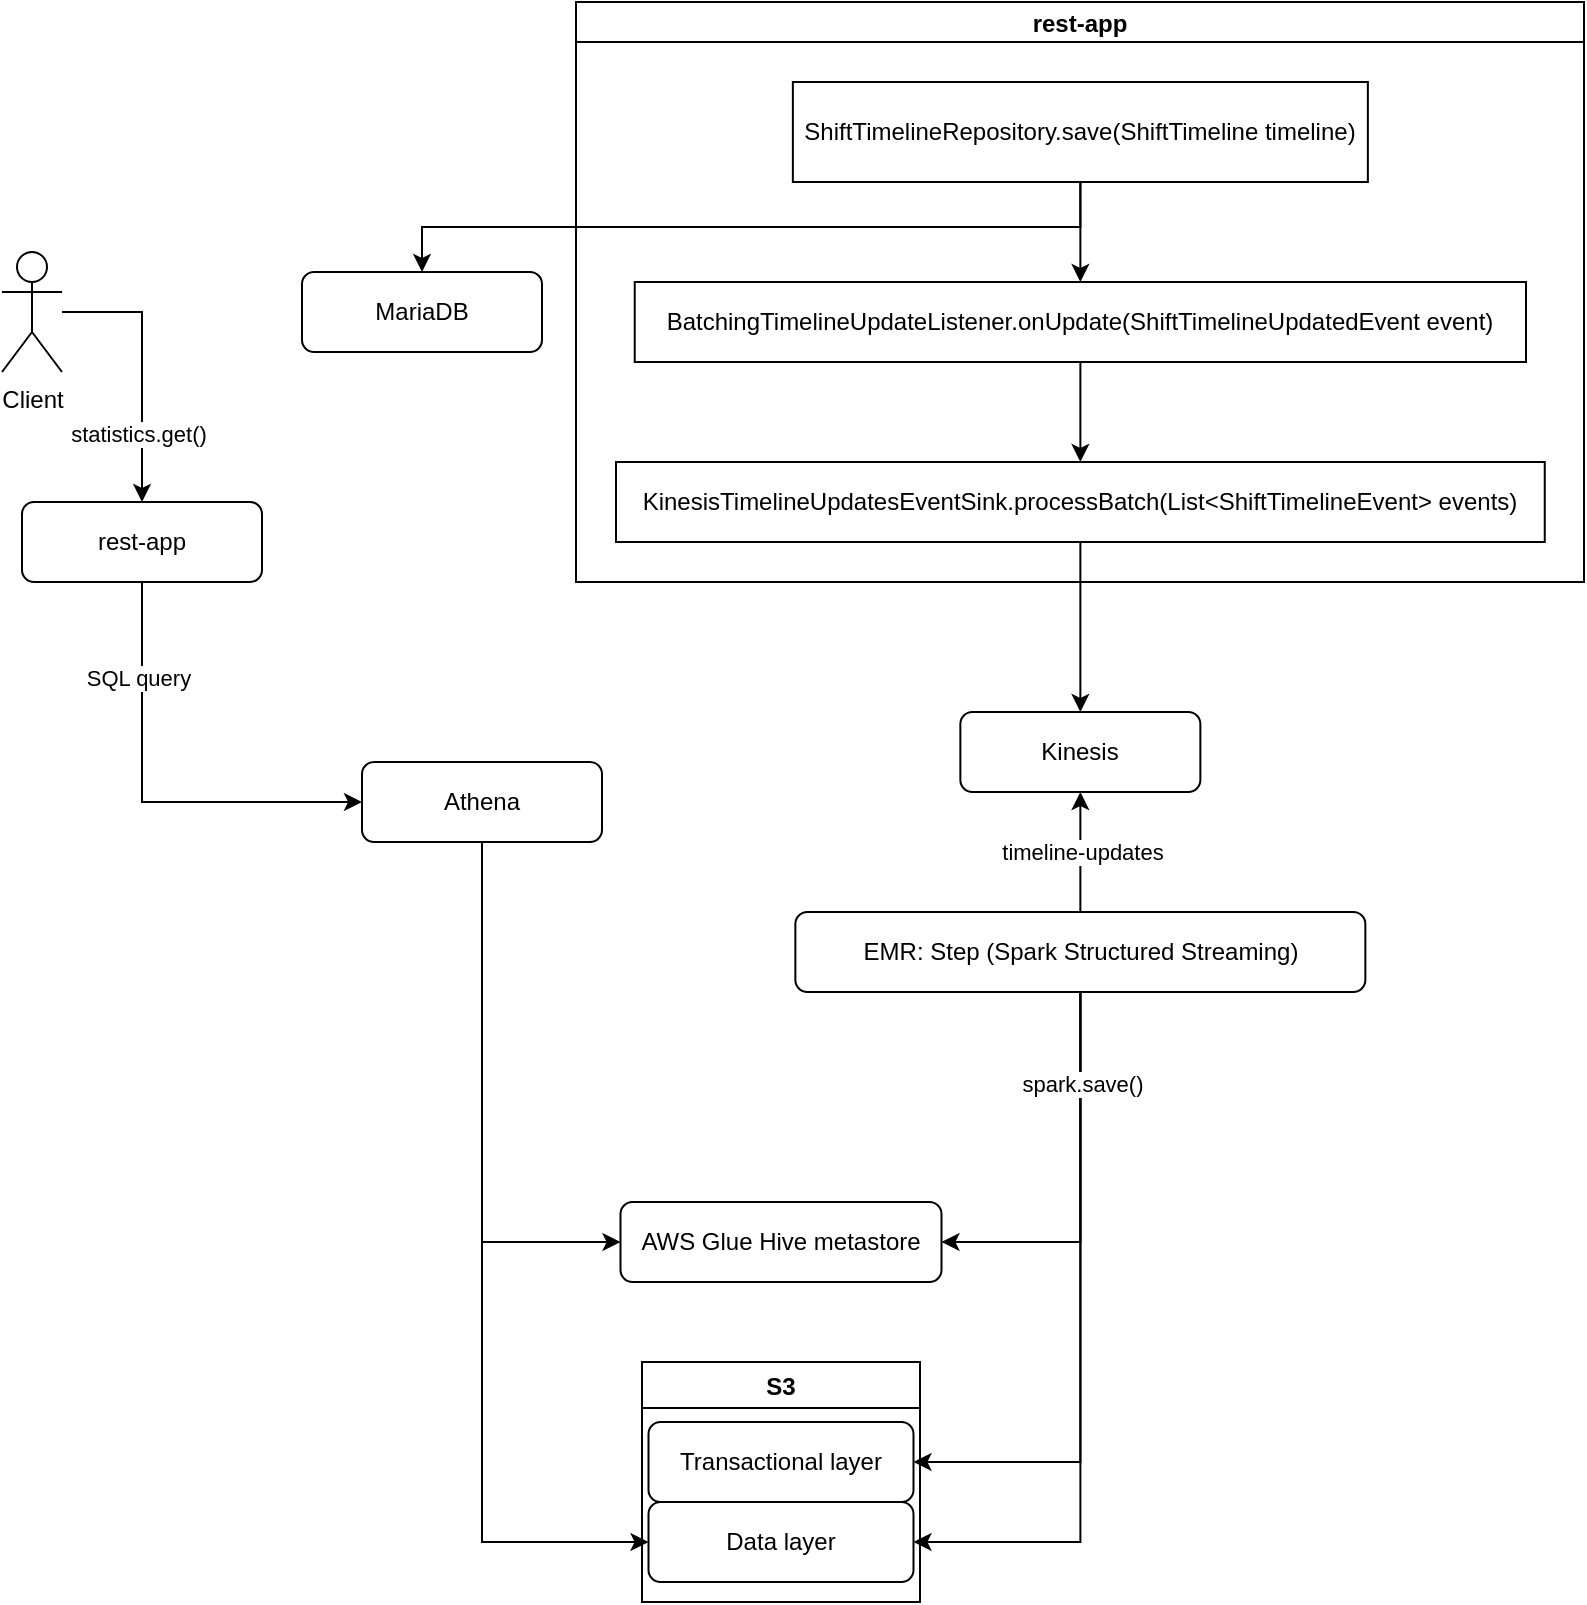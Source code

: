 <mxfile version="24.0.1" type="github">
  <diagram id="C5RBs43oDa-KdzZeNtuy" name="Page-1">
    <mxGraphModel dx="2071" dy="868" grid="1" gridSize="10" guides="1" tooltips="1" connect="1" arrows="1" fold="1" page="1" pageScale="1" pageWidth="827" pageHeight="1169" math="0" shadow="0">
      <root>
        <mxCell id="WIyWlLk6GJQsqaUBKTNV-0" />
        <mxCell id="WIyWlLk6GJQsqaUBKTNV-1" parent="WIyWlLk6GJQsqaUBKTNV-0" />
        <mxCell id="WIyWlLk6GJQsqaUBKTNV-3" value="Kinesis" style="rounded=1;whiteSpace=wrap;html=1;fontSize=12;glass=0;strokeWidth=1;shadow=0;" parent="WIyWlLk6GJQsqaUBKTNV-1" vertex="1">
          <mxGeometry x="-340.82" y="395" width="120" height="40" as="geometry" />
        </mxCell>
        <mxCell id="bsGM-ZDzdA8zo3ynAZGx-23" style="edgeStyle=orthogonalEdgeStyle;rounded=0;orthogonalLoop=1;jettySize=auto;html=1;entryX=0.5;entryY=1;entryDx=0;entryDy=0;" parent="WIyWlLk6GJQsqaUBKTNV-1" source="bsGM-ZDzdA8zo3ynAZGx-1" target="WIyWlLk6GJQsqaUBKTNV-3" edge="1">
          <mxGeometry relative="1" as="geometry" />
        </mxCell>
        <mxCell id="bsGM-ZDzdA8zo3ynAZGx-24" value="timeline-updates" style="edgeLabel;html=1;align=center;verticalAlign=middle;resizable=0;points=[];" parent="bsGM-ZDzdA8zo3ynAZGx-23" vertex="1" connectable="0">
          <mxGeometry y="-1" relative="1" as="geometry">
            <mxPoint as="offset" />
          </mxGeometry>
        </mxCell>
        <mxCell id="PyXazsvMfCy6NxMOCRjq-27" style="edgeStyle=orthogonalEdgeStyle;rounded=0;orthogonalLoop=1;jettySize=auto;html=1;entryX=1;entryY=0.5;entryDx=0;entryDy=0;" edge="1" parent="WIyWlLk6GJQsqaUBKTNV-1" source="bsGM-ZDzdA8zo3ynAZGx-1" target="bsGM-ZDzdA8zo3ynAZGx-10">
          <mxGeometry relative="1" as="geometry" />
        </mxCell>
        <mxCell id="PyXazsvMfCy6NxMOCRjq-30" style="edgeStyle=orthogonalEdgeStyle;rounded=0;orthogonalLoop=1;jettySize=auto;html=1;entryX=1;entryY=0.5;entryDx=0;entryDy=0;" edge="1" parent="WIyWlLk6GJQsqaUBKTNV-1" source="bsGM-ZDzdA8zo3ynAZGx-1" target="PyXazsvMfCy6NxMOCRjq-29">
          <mxGeometry relative="1" as="geometry" />
        </mxCell>
        <mxCell id="PyXazsvMfCy6NxMOCRjq-35" style="edgeStyle=orthogonalEdgeStyle;rounded=0;orthogonalLoop=1;jettySize=auto;html=1;entryX=1;entryY=0.5;entryDx=0;entryDy=0;" edge="1" parent="WIyWlLk6GJQsqaUBKTNV-1" source="bsGM-ZDzdA8zo3ynAZGx-1" target="PyXazsvMfCy6NxMOCRjq-22">
          <mxGeometry relative="1" as="geometry" />
        </mxCell>
        <mxCell id="PyXazsvMfCy6NxMOCRjq-36" value="spark.save()" style="edgeLabel;html=1;align=center;verticalAlign=middle;resizable=0;points=[];" vertex="1" connectable="0" parent="PyXazsvMfCy6NxMOCRjq-35">
          <mxGeometry x="-0.743" y="1" relative="1" as="geometry">
            <mxPoint as="offset" />
          </mxGeometry>
        </mxCell>
        <mxCell id="bsGM-ZDzdA8zo3ynAZGx-1" value="EMR: Step (Spark Structured Streaming)" style="rounded=1;whiteSpace=wrap;html=1;fontSize=12;glass=0;strokeWidth=1;shadow=0;" parent="WIyWlLk6GJQsqaUBKTNV-1" vertex="1">
          <mxGeometry x="-423.32" y="495" width="285" height="40" as="geometry" />
        </mxCell>
        <mxCell id="PyXazsvMfCy6NxMOCRjq-41" style="edgeStyle=orthogonalEdgeStyle;rounded=0;orthogonalLoop=1;jettySize=auto;html=1;" edge="1" parent="WIyWlLk6GJQsqaUBKTNV-1" source="bsGM-ZDzdA8zo3ynAZGx-14" target="PyXazsvMfCy6NxMOCRjq-39">
          <mxGeometry relative="1" as="geometry">
            <Array as="points">
              <mxPoint x="-750" y="195" />
            </Array>
          </mxGeometry>
        </mxCell>
        <mxCell id="PyXazsvMfCy6NxMOCRjq-42" value="statistics.get()" style="edgeLabel;html=1;align=center;verticalAlign=middle;resizable=0;points=[];" vertex="1" connectable="0" parent="PyXazsvMfCy6NxMOCRjq-41">
          <mxGeometry x="0.496" y="-2" relative="1" as="geometry">
            <mxPoint as="offset" />
          </mxGeometry>
        </mxCell>
        <mxCell id="bsGM-ZDzdA8zo3ynAZGx-14" value="Client" style="shape=umlActor;verticalLabelPosition=bottom;verticalAlign=top;html=1;outlineConnect=0;" parent="WIyWlLk6GJQsqaUBKTNV-1" vertex="1">
          <mxGeometry x="-820" y="165" width="30" height="60" as="geometry" />
        </mxCell>
        <mxCell id="PyXazsvMfCy6NxMOCRjq-1" value="rest-app" style="swimlane;startSize=20;horizontal=1;childLayout=flowLayout;flowOrientation=north;resizable=1;interRankCellSpacing=50;containerType=tree;fontSize=12;swimlaneFillColor=none;" vertex="1" parent="WIyWlLk6GJQsqaUBKTNV-1">
          <mxGeometry x="-533" y="40" width="504" height="290" as="geometry">
            <mxRectangle x="-130" y="-270" width="80" height="30" as="alternateBounds" />
          </mxGeometry>
        </mxCell>
        <mxCell id="PyXazsvMfCy6NxMOCRjq-2" value="ShiftTimelineRepository.save(ShiftTimeline timeline)" style="whiteSpace=wrap;html=1;" vertex="1" parent="PyXazsvMfCy6NxMOCRjq-1">
          <mxGeometry x="108.435" y="40" width="287.5" height="50" as="geometry" />
        </mxCell>
        <mxCell id="PyXazsvMfCy6NxMOCRjq-3" value="BatchingTimelineUpdateListener.onUpdate(ShiftTimelineUpdatedEvent event&lt;span style=&quot;background-color: initial;&quot;&gt;)&lt;/span&gt;" style="whiteSpace=wrap;html=1;" vertex="1" parent="PyXazsvMfCy6NxMOCRjq-1">
          <mxGeometry x="29.37" y="140" width="445.63" height="40" as="geometry" />
        </mxCell>
        <mxCell id="PyXazsvMfCy6NxMOCRjq-4" value="" style="html=1;rounded=1;curved=0;sourcePerimeterSpacing=0;targetPerimeterSpacing=0;startSize=6;endSize=6;noEdgeStyle=1;orthogonal=1;" edge="1" parent="PyXazsvMfCy6NxMOCRjq-1" source="PyXazsvMfCy6NxMOCRjq-2" target="PyXazsvMfCy6NxMOCRjq-3">
          <mxGeometry relative="1" as="geometry">
            <Array as="points">
              <mxPoint x="252.185" y="102" />
              <mxPoint x="252.185" y="128" />
            </Array>
          </mxGeometry>
        </mxCell>
        <mxCell id="PyXazsvMfCy6NxMOCRjq-5" value="KinesisTimelineUpdatesEventSink.processBatch(List&amp;lt;ShiftTimelineEvent&amp;gt; events&lt;span style=&quot;background-color: initial;&quot;&gt;)&lt;/span&gt;" style="whiteSpace=wrap;html=1;" vertex="1" parent="PyXazsvMfCy6NxMOCRjq-1">
          <mxGeometry x="20" y="230" width="464.37" height="40" as="geometry" />
        </mxCell>
        <mxCell id="PyXazsvMfCy6NxMOCRjq-20" style="edgeStyle=orthogonalEdgeStyle;rounded=0;orthogonalLoop=1;jettySize=auto;html=1;entryX=0.5;entryY=0;entryDx=0;entryDy=0;noEdgeStyle=1;orthogonal=1;" edge="1" parent="PyXazsvMfCy6NxMOCRjq-1" source="PyXazsvMfCy6NxMOCRjq-3" target="PyXazsvMfCy6NxMOCRjq-5">
          <mxGeometry relative="1" as="geometry">
            <Array as="points">
              <mxPoint x="252.185" y="192" />
              <mxPoint x="252.185" y="218" />
            </Array>
          </mxGeometry>
        </mxCell>
        <mxCell id="PyXazsvMfCy6NxMOCRjq-10" value="MariaDB" style="rounded=1;whiteSpace=wrap;html=1;fontSize=12;glass=0;strokeWidth=1;shadow=0;" vertex="1" parent="WIyWlLk6GJQsqaUBKTNV-1">
          <mxGeometry x="-670" y="175" width="120" height="40" as="geometry" />
        </mxCell>
        <mxCell id="PyXazsvMfCy6NxMOCRjq-16" style="edgeStyle=orthogonalEdgeStyle;rounded=0;orthogonalLoop=1;jettySize=auto;html=1;entryX=0.5;entryY=0;entryDx=0;entryDy=0;exitX=0.5;exitY=1;exitDx=0;exitDy=0;" edge="1" parent="WIyWlLk6GJQsqaUBKTNV-1" source="PyXazsvMfCy6NxMOCRjq-2" target="PyXazsvMfCy6NxMOCRjq-10">
          <mxGeometry relative="1" as="geometry" />
        </mxCell>
        <mxCell id="PyXazsvMfCy6NxMOCRjq-21" style="edgeStyle=orthogonalEdgeStyle;rounded=0;orthogonalLoop=1;jettySize=auto;html=1;entryX=0.5;entryY=0;entryDx=0;entryDy=0;" edge="1" parent="WIyWlLk6GJQsqaUBKTNV-1" source="PyXazsvMfCy6NxMOCRjq-5" target="WIyWlLk6GJQsqaUBKTNV-3">
          <mxGeometry relative="1" as="geometry" />
        </mxCell>
        <mxCell id="PyXazsvMfCy6NxMOCRjq-23" value="S3" style="swimlane;" vertex="1" parent="WIyWlLk6GJQsqaUBKTNV-1">
          <mxGeometry x="-500" y="720" width="139" height="120" as="geometry" />
        </mxCell>
        <mxCell id="bsGM-ZDzdA8zo3ynAZGx-10" value="Transactional layer" style="rounded=1;whiteSpace=wrap;html=1;fontSize=12;glass=0;strokeWidth=1;shadow=0;" parent="PyXazsvMfCy6NxMOCRjq-23" vertex="1">
          <mxGeometry x="3.25" y="30" width="132.5" height="40" as="geometry" />
        </mxCell>
        <mxCell id="PyXazsvMfCy6NxMOCRjq-22" value="Data layer" style="rounded=1;whiteSpace=wrap;html=1;fontSize=12;glass=0;strokeWidth=1;shadow=0;" vertex="1" parent="PyXazsvMfCy6NxMOCRjq-23">
          <mxGeometry x="3.25" y="70" width="132.5" height="40" as="geometry" />
        </mxCell>
        <mxCell id="PyXazsvMfCy6NxMOCRjq-33" style="edgeStyle=orthogonalEdgeStyle;rounded=0;orthogonalLoop=1;jettySize=auto;html=1;entryX=0;entryY=0.5;entryDx=0;entryDy=0;exitX=0.5;exitY=1;exitDx=0;exitDy=0;" edge="1" parent="WIyWlLk6GJQsqaUBKTNV-1" source="PyXazsvMfCy6NxMOCRjq-26" target="PyXazsvMfCy6NxMOCRjq-22">
          <mxGeometry relative="1" as="geometry" />
        </mxCell>
        <mxCell id="PyXazsvMfCy6NxMOCRjq-34" style="edgeStyle=orthogonalEdgeStyle;rounded=0;orthogonalLoop=1;jettySize=auto;html=1;entryX=0;entryY=0.5;entryDx=0;entryDy=0;exitX=0.5;exitY=1;exitDx=0;exitDy=0;" edge="1" parent="WIyWlLk6GJQsqaUBKTNV-1" source="PyXazsvMfCy6NxMOCRjq-26" target="PyXazsvMfCy6NxMOCRjq-29">
          <mxGeometry relative="1" as="geometry">
            <Array as="points">
              <mxPoint x="-580" y="660" />
            </Array>
          </mxGeometry>
        </mxCell>
        <mxCell id="PyXazsvMfCy6NxMOCRjq-26" value="Athena" style="rounded=1;whiteSpace=wrap;html=1;fontSize=12;glass=0;strokeWidth=1;shadow=0;" vertex="1" parent="WIyWlLk6GJQsqaUBKTNV-1">
          <mxGeometry x="-640" y="420" width="120" height="40" as="geometry" />
        </mxCell>
        <mxCell id="PyXazsvMfCy6NxMOCRjq-29" value="AWS Glue Hive metastore" style="rounded=1;whiteSpace=wrap;html=1;fontSize=12;glass=0;strokeWidth=1;shadow=0;" vertex="1" parent="WIyWlLk6GJQsqaUBKTNV-1">
          <mxGeometry x="-510.75" y="640" width="160.5" height="40" as="geometry" />
        </mxCell>
        <mxCell id="PyXazsvMfCy6NxMOCRjq-43" style="edgeStyle=orthogonalEdgeStyle;rounded=0;orthogonalLoop=1;jettySize=auto;html=1;entryX=0;entryY=0.5;entryDx=0;entryDy=0;" edge="1" parent="WIyWlLk6GJQsqaUBKTNV-1" source="PyXazsvMfCy6NxMOCRjq-39" target="PyXazsvMfCy6NxMOCRjq-26">
          <mxGeometry relative="1" as="geometry">
            <Array as="points">
              <mxPoint x="-750" y="440" />
            </Array>
          </mxGeometry>
        </mxCell>
        <mxCell id="PyXazsvMfCy6NxMOCRjq-44" value="SQL query" style="edgeLabel;html=1;align=center;verticalAlign=middle;resizable=0;points=[];" vertex="1" connectable="0" parent="PyXazsvMfCy6NxMOCRjq-43">
          <mxGeometry x="-0.564" y="-2" relative="1" as="geometry">
            <mxPoint as="offset" />
          </mxGeometry>
        </mxCell>
        <mxCell id="PyXazsvMfCy6NxMOCRjq-39" value="rest-app" style="rounded=1;whiteSpace=wrap;html=1;fontSize=12;glass=0;strokeWidth=1;shadow=0;" vertex="1" parent="WIyWlLk6GJQsqaUBKTNV-1">
          <mxGeometry x="-810" y="290" width="120" height="40" as="geometry" />
        </mxCell>
      </root>
    </mxGraphModel>
  </diagram>
</mxfile>
